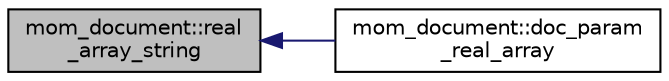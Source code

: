 digraph "mom_document::real_array_string"
{
 // INTERACTIVE_SVG=YES
  edge [fontname="Helvetica",fontsize="10",labelfontname="Helvetica",labelfontsize="10"];
  node [fontname="Helvetica",fontsize="10",shape=record];
  rankdir="LR";
  Node231 [label="mom_document::real\l_array_string",height=0.2,width=0.4,color="black", fillcolor="grey75", style="filled", fontcolor="black"];
  Node231 -> Node232 [dir="back",color="midnightblue",fontsize="10",style="solid",fontname="Helvetica"];
  Node232 [label="mom_document::doc_param\l_real_array",height=0.2,width=0.4,color="black", fillcolor="white", style="filled",URL="$namespacemom__document.html#a09ce71cb5106c9abb604c07b98e62863"];
}
